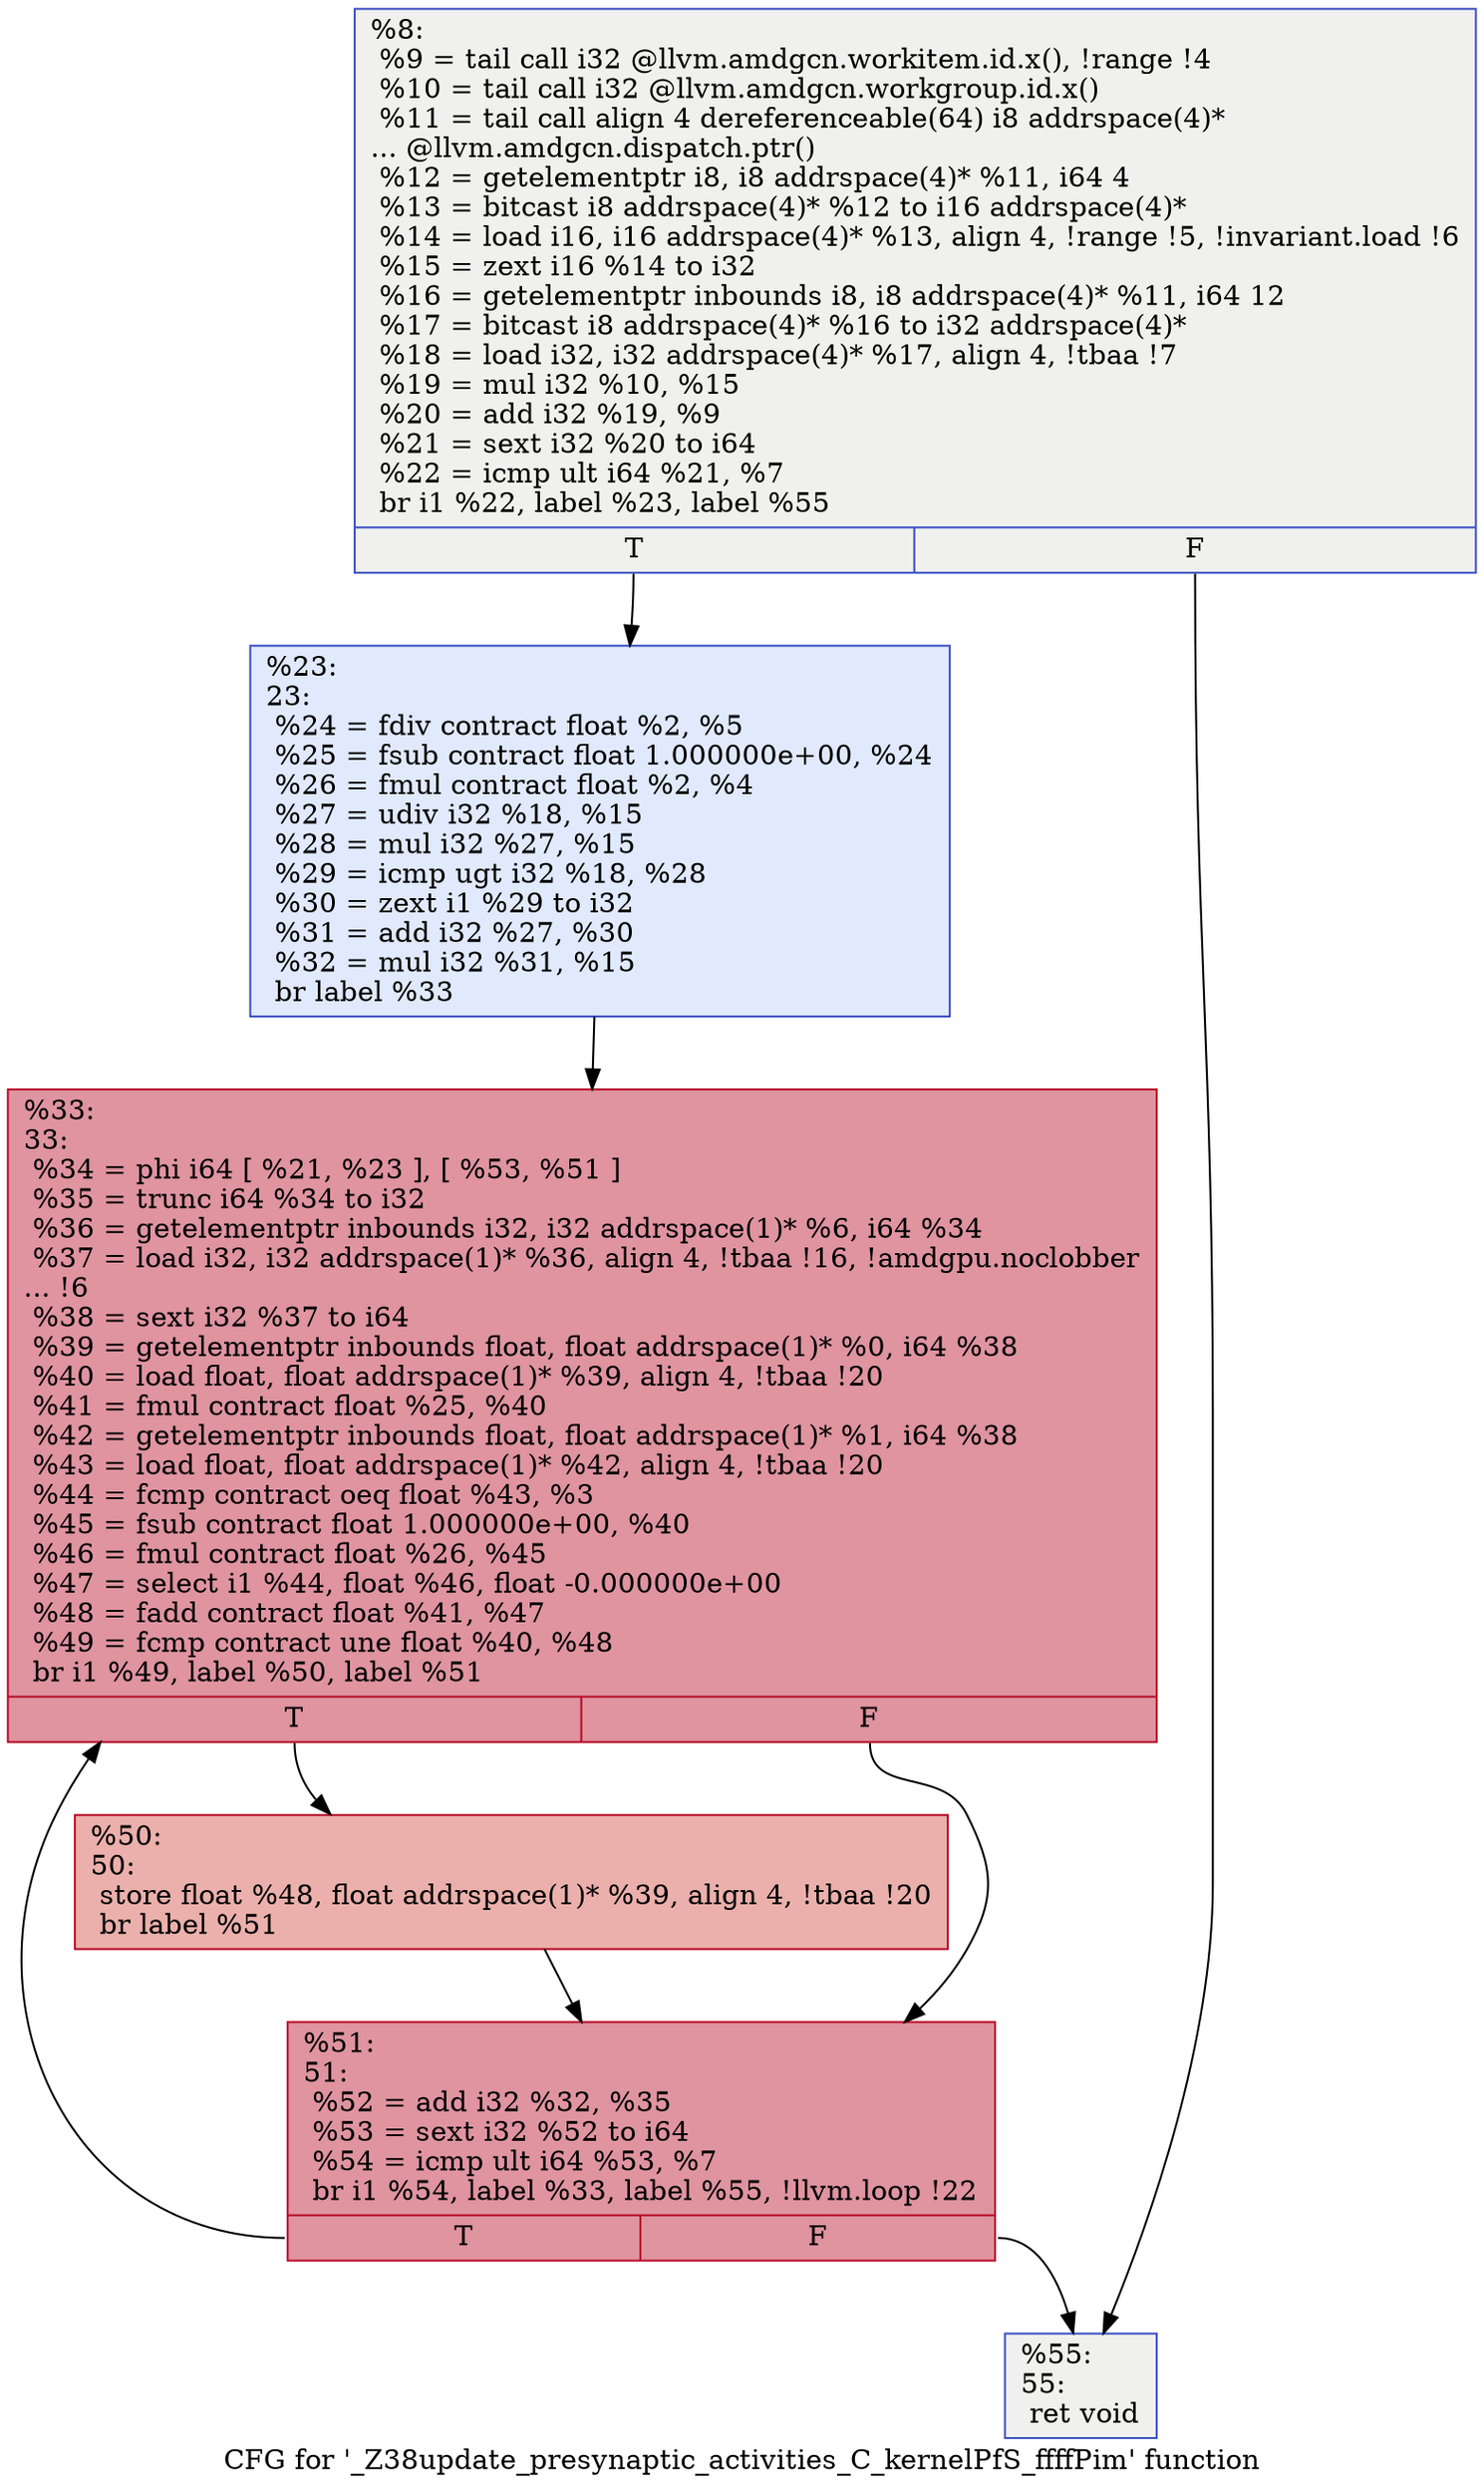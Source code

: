 digraph "CFG for '_Z38update_presynaptic_activities_C_kernelPfS_ffffPim' function" {
	label="CFG for '_Z38update_presynaptic_activities_C_kernelPfS_ffffPim' function";

	Node0x46309b0 [shape=record,color="#3d50c3ff", style=filled, fillcolor="#dedcdb70",label="{%8:\l  %9 = tail call i32 @llvm.amdgcn.workitem.id.x(), !range !4\l  %10 = tail call i32 @llvm.amdgcn.workgroup.id.x()\l  %11 = tail call align 4 dereferenceable(64) i8 addrspace(4)*\l... @llvm.amdgcn.dispatch.ptr()\l  %12 = getelementptr i8, i8 addrspace(4)* %11, i64 4\l  %13 = bitcast i8 addrspace(4)* %12 to i16 addrspace(4)*\l  %14 = load i16, i16 addrspace(4)* %13, align 4, !range !5, !invariant.load !6\l  %15 = zext i16 %14 to i32\l  %16 = getelementptr inbounds i8, i8 addrspace(4)* %11, i64 12\l  %17 = bitcast i8 addrspace(4)* %16 to i32 addrspace(4)*\l  %18 = load i32, i32 addrspace(4)* %17, align 4, !tbaa !7\l  %19 = mul i32 %10, %15\l  %20 = add i32 %19, %9\l  %21 = sext i32 %20 to i64\l  %22 = icmp ult i64 %21, %7\l  br i1 %22, label %23, label %55\l|{<s0>T|<s1>F}}"];
	Node0x46309b0:s0 -> Node0x4632c60;
	Node0x46309b0:s1 -> Node0x4632cf0;
	Node0x4632c60 [shape=record,color="#3d50c3ff", style=filled, fillcolor="#b9d0f970",label="{%23:\l23:                                               \l  %24 = fdiv contract float %2, %5\l  %25 = fsub contract float 1.000000e+00, %24\l  %26 = fmul contract float %2, %4\l  %27 = udiv i32 %18, %15\l  %28 = mul i32 %27, %15\l  %29 = icmp ugt i32 %18, %28\l  %30 = zext i1 %29 to i32\l  %31 = add i32 %27, %30\l  %32 = mul i32 %31, %15\l  br label %33\l}"];
	Node0x4632c60 -> Node0x4632750;
	Node0x4632750 [shape=record,color="#b70d28ff", style=filled, fillcolor="#b70d2870",label="{%33:\l33:                                               \l  %34 = phi i64 [ %21, %23 ], [ %53, %51 ]\l  %35 = trunc i64 %34 to i32\l  %36 = getelementptr inbounds i32, i32 addrspace(1)* %6, i64 %34\l  %37 = load i32, i32 addrspace(1)* %36, align 4, !tbaa !16, !amdgpu.noclobber\l... !6\l  %38 = sext i32 %37 to i64\l  %39 = getelementptr inbounds float, float addrspace(1)* %0, i64 %38\l  %40 = load float, float addrspace(1)* %39, align 4, !tbaa !20\l  %41 = fmul contract float %25, %40\l  %42 = getelementptr inbounds float, float addrspace(1)* %1, i64 %38\l  %43 = load float, float addrspace(1)* %42, align 4, !tbaa !20\l  %44 = fcmp contract oeq float %43, %3\l  %45 = fsub contract float 1.000000e+00, %40\l  %46 = fmul contract float %26, %45\l  %47 = select i1 %44, float %46, float -0.000000e+00\l  %48 = fadd contract float %41, %47\l  %49 = fcmp contract une float %40, %48\l  br i1 %49, label %50, label %51\l|{<s0>T|<s1>F}}"];
	Node0x4632750:s0 -> Node0x4635830;
	Node0x4632750:s1 -> Node0x4633f40;
	Node0x4635830 [shape=record,color="#b70d28ff", style=filled, fillcolor="#d24b4070",label="{%50:\l50:                                               \l  store float %48, float addrspace(1)* %39, align 4, !tbaa !20\l  br label %51\l}"];
	Node0x4635830 -> Node0x4633f40;
	Node0x4633f40 [shape=record,color="#b70d28ff", style=filled, fillcolor="#b70d2870",label="{%51:\l51:                                               \l  %52 = add i32 %32, %35\l  %53 = sext i32 %52 to i64\l  %54 = icmp ult i64 %53, %7\l  br i1 %54, label %33, label %55, !llvm.loop !22\l|{<s0>T|<s1>F}}"];
	Node0x4633f40:s0 -> Node0x4632750;
	Node0x4633f40:s1 -> Node0x4632cf0;
	Node0x4632cf0 [shape=record,color="#3d50c3ff", style=filled, fillcolor="#dedcdb70",label="{%55:\l55:                                               \l  ret void\l}"];
}
